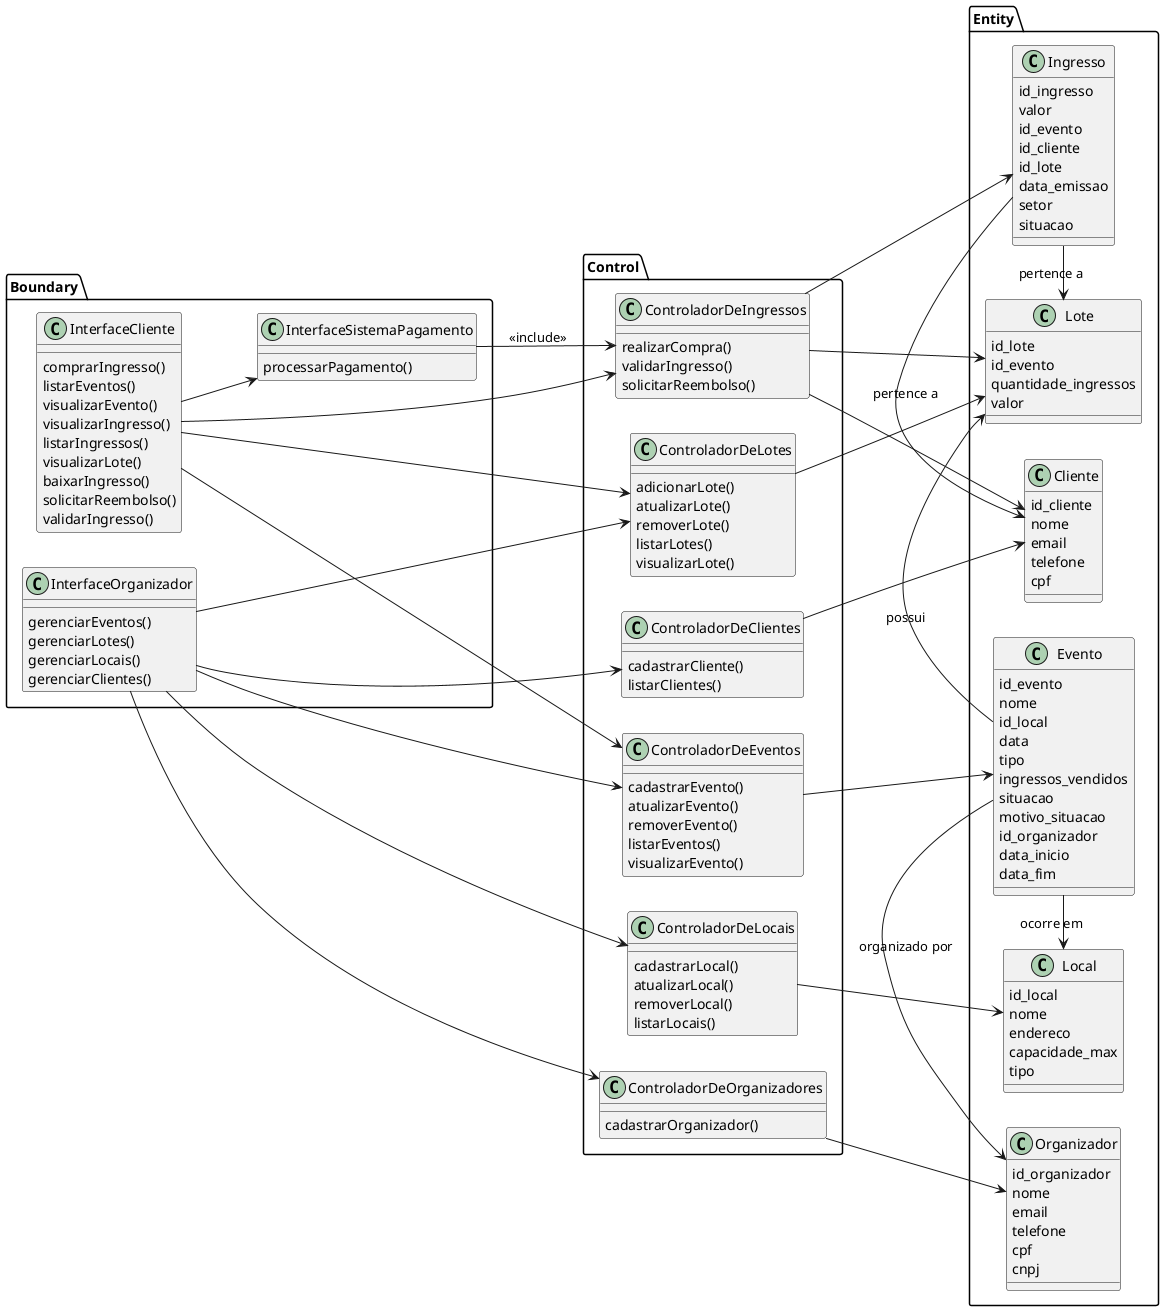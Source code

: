 @startuml "Diagrama BCE - Sistema de Compra de Ingressos"
left to right direction

package "Boundary" {
    class InterfaceCliente {
        comprarIngresso()
        listarEventos()
        visualizarEvento()
        visualizarIngresso()
        listarIngressos()
        visualizarLote()
        baixarIngresso()
        solicitarReembolso()
        validarIngresso()
    }
    
    class InterfaceOrganizador {
        gerenciarEventos()
        gerenciarLotes()
        gerenciarLocais()
        gerenciarClientes()
    }

    class InterfaceSistemaPagamento {
        processarPagamento()
    }
}

package "Control" {
    class ControladorDeEventos {
        cadastrarEvento()
        atualizarEvento()
        removerEvento()
        listarEventos()
        visualizarEvento()
    }

    class ControladorDeIngressos {
        realizarCompra()
        validarIngresso()
        solicitarReembolso()
    }
    
    class ControladorDeLotes {
        adicionarLote()
        atualizarLote()
        removerLote()
        listarLotes()
        visualizarLote()
    }

    class ControladorDeLocais {
        cadastrarLocal()
        atualizarLocal()
        removerLocal()
        listarLocais()
    }

    class ControladorDeClientes {
        cadastrarCliente()
        listarClientes()
    }

    class ControladorDeOrganizadores {
        cadastrarOrganizador()
    }
}

package "Entity" {
    class Evento {
        id_evento
        nome
        id_local
        data
        tipo
        ingressos_vendidos
        situacao
        motivo_situacao
        id_organizador
        data_inicio
        data_fim
    }
    
    class Ingresso {
        id_ingresso
        valor
        id_evento
        id_cliente
        id_lote
        data_emissao
        setor
        situacao
    }

    class Lote {
        id_lote
        id_evento
        quantidade_ingressos
        valor
    }
    
    class Local {
        id_local
        nome
        endereco
        capacidade_max
        tipo
    }

    class Cliente {
        id_cliente
        nome
        email
        telefone
        cpf
    }

    class Organizador {
        id_organizador
        nome
        email
        telefone
        cpf
        cnpj
    }
}

' Relacionamentos
InterfaceCliente --> ControladorDeIngressos
InterfaceCliente --> ControladorDeEventos
InterfaceCliente --> ControladorDeLotes
InterfaceCliente --> InterfaceSistemaPagamento

InterfaceOrganizador --> ControladorDeEventos
InterfaceOrganizador --> ControladorDeLotes
InterfaceOrganizador --> ControladorDeLocais
InterfaceOrganizador --> ControladorDeClientes
InterfaceOrganizador --> ControladorDeOrganizadores

InterfaceSistemaPagamento --> ControladorDeIngressos : "<<include>>"

ControladorDeEventos --> Evento
ControladorDeIngressos --> Ingresso
ControladorDeIngressos --> Cliente
ControladorDeIngressos --> Lote
ControladorDeLotes --> Lote
ControladorDeLocais --> Local
ControladorDeClientes --> Cliente
ControladorDeOrganizadores --> Organizador

Evento -right-> Organizador : "organizado por"
Evento -right-> Local : "ocorre em"
Evento -right-> Lote : "possui"
Ingresso -right-> Cliente : "pertence a"
Ingresso -right-> Lote : "pertence a"

@enduml